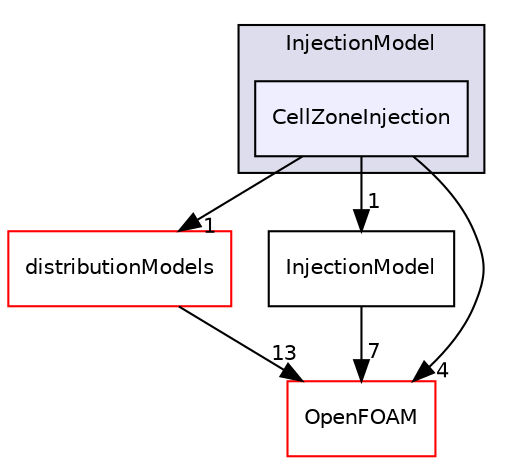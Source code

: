 digraph "src/lagrangian/intermediate/submodels/Kinematic/InjectionModel/CellZoneInjection" {
  bgcolor=transparent;
  compound=true
  node [ fontsize="10", fontname="Helvetica"];
  edge [ labelfontsize="10", labelfontname="Helvetica"];
  subgraph clusterdir_2c52a1c2f0c7ead309c5b735cade1a7e {
    graph [ bgcolor="#ddddee", pencolor="black", label="InjectionModel" fontname="Helvetica", fontsize="10", URL="dir_2c52a1c2f0c7ead309c5b735cade1a7e.html"]
  dir_a42bd165eab1613d121791d810d804e8 [shape=box, label="CellZoneInjection", style="filled", fillcolor="#eeeeff", pencolor="black", URL="dir_a42bd165eab1613d121791d810d804e8.html"];
  }
  dir_d6927c2879faa997b7d01c6ca71e518d [shape=box label="distributionModels" color="red" URL="dir_d6927c2879faa997b7d01c6ca71e518d.html"];
  dir_ee3de75dfe155d4ca6e4529231428527 [shape=box label="InjectionModel" URL="dir_ee3de75dfe155d4ca6e4529231428527.html"];
  dir_c5473ff19b20e6ec4dfe5c310b3778a8 [shape=box label="OpenFOAM" color="red" URL="dir_c5473ff19b20e6ec4dfe5c310b3778a8.html"];
  dir_d6927c2879faa997b7d01c6ca71e518d->dir_c5473ff19b20e6ec4dfe5c310b3778a8 [headlabel="13", labeldistance=1.5 headhref="dir_001386_001897.html"];
  dir_ee3de75dfe155d4ca6e4529231428527->dir_c5473ff19b20e6ec4dfe5c310b3778a8 [headlabel="7", labeldistance=1.5 headhref="dir_001530_001897.html"];
  dir_a42bd165eab1613d121791d810d804e8->dir_d6927c2879faa997b7d01c6ca71e518d [headlabel="1", labeldistance=1.5 headhref="dir_001525_001386.html"];
  dir_a42bd165eab1613d121791d810d804e8->dir_ee3de75dfe155d4ca6e4529231428527 [headlabel="1", labeldistance=1.5 headhref="dir_001525_001530.html"];
  dir_a42bd165eab1613d121791d810d804e8->dir_c5473ff19b20e6ec4dfe5c310b3778a8 [headlabel="4", labeldistance=1.5 headhref="dir_001525_001897.html"];
}
